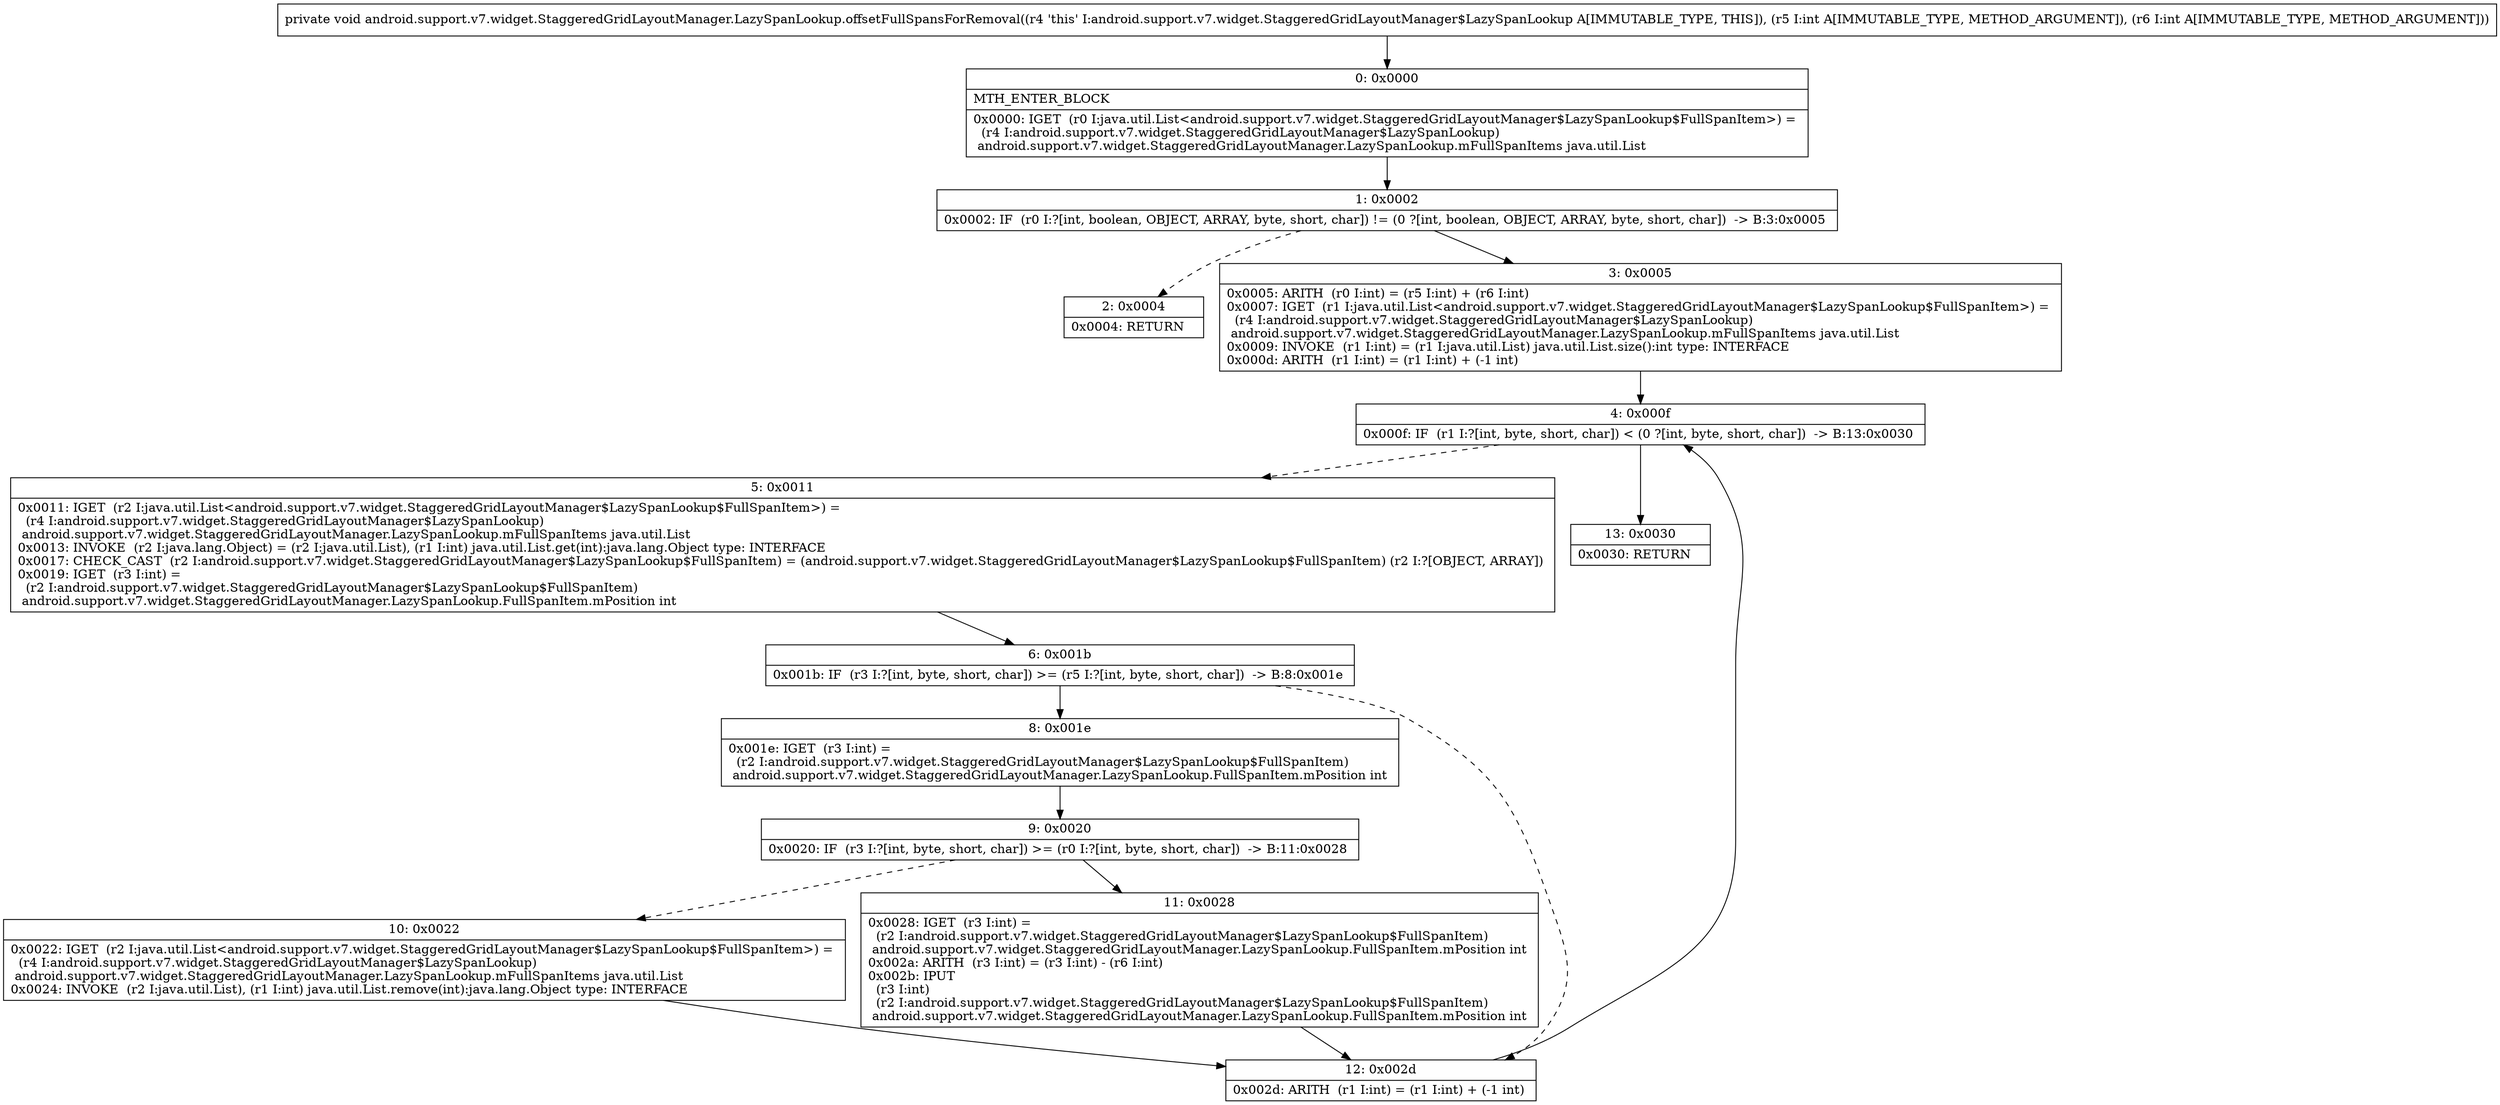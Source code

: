 digraph "CFG forandroid.support.v7.widget.StaggeredGridLayoutManager.LazySpanLookup.offsetFullSpansForRemoval(II)V" {
Node_0 [shape=record,label="{0\:\ 0x0000|MTH_ENTER_BLOCK\l|0x0000: IGET  (r0 I:java.util.List\<android.support.v7.widget.StaggeredGridLayoutManager$LazySpanLookup$FullSpanItem\>) = \l  (r4 I:android.support.v7.widget.StaggeredGridLayoutManager$LazySpanLookup)\l android.support.v7.widget.StaggeredGridLayoutManager.LazySpanLookup.mFullSpanItems java.util.List \l}"];
Node_1 [shape=record,label="{1\:\ 0x0002|0x0002: IF  (r0 I:?[int, boolean, OBJECT, ARRAY, byte, short, char]) != (0 ?[int, boolean, OBJECT, ARRAY, byte, short, char])  \-\> B:3:0x0005 \l}"];
Node_2 [shape=record,label="{2\:\ 0x0004|0x0004: RETURN   \l}"];
Node_3 [shape=record,label="{3\:\ 0x0005|0x0005: ARITH  (r0 I:int) = (r5 I:int) + (r6 I:int) \l0x0007: IGET  (r1 I:java.util.List\<android.support.v7.widget.StaggeredGridLayoutManager$LazySpanLookup$FullSpanItem\>) = \l  (r4 I:android.support.v7.widget.StaggeredGridLayoutManager$LazySpanLookup)\l android.support.v7.widget.StaggeredGridLayoutManager.LazySpanLookup.mFullSpanItems java.util.List \l0x0009: INVOKE  (r1 I:int) = (r1 I:java.util.List) java.util.List.size():int type: INTERFACE \l0x000d: ARITH  (r1 I:int) = (r1 I:int) + (\-1 int) \l}"];
Node_4 [shape=record,label="{4\:\ 0x000f|0x000f: IF  (r1 I:?[int, byte, short, char]) \< (0 ?[int, byte, short, char])  \-\> B:13:0x0030 \l}"];
Node_5 [shape=record,label="{5\:\ 0x0011|0x0011: IGET  (r2 I:java.util.List\<android.support.v7.widget.StaggeredGridLayoutManager$LazySpanLookup$FullSpanItem\>) = \l  (r4 I:android.support.v7.widget.StaggeredGridLayoutManager$LazySpanLookup)\l android.support.v7.widget.StaggeredGridLayoutManager.LazySpanLookup.mFullSpanItems java.util.List \l0x0013: INVOKE  (r2 I:java.lang.Object) = (r2 I:java.util.List), (r1 I:int) java.util.List.get(int):java.lang.Object type: INTERFACE \l0x0017: CHECK_CAST  (r2 I:android.support.v7.widget.StaggeredGridLayoutManager$LazySpanLookup$FullSpanItem) = (android.support.v7.widget.StaggeredGridLayoutManager$LazySpanLookup$FullSpanItem) (r2 I:?[OBJECT, ARRAY]) \l0x0019: IGET  (r3 I:int) = \l  (r2 I:android.support.v7.widget.StaggeredGridLayoutManager$LazySpanLookup$FullSpanItem)\l android.support.v7.widget.StaggeredGridLayoutManager.LazySpanLookup.FullSpanItem.mPosition int \l}"];
Node_6 [shape=record,label="{6\:\ 0x001b|0x001b: IF  (r3 I:?[int, byte, short, char]) \>= (r5 I:?[int, byte, short, char])  \-\> B:8:0x001e \l}"];
Node_8 [shape=record,label="{8\:\ 0x001e|0x001e: IGET  (r3 I:int) = \l  (r2 I:android.support.v7.widget.StaggeredGridLayoutManager$LazySpanLookup$FullSpanItem)\l android.support.v7.widget.StaggeredGridLayoutManager.LazySpanLookup.FullSpanItem.mPosition int \l}"];
Node_9 [shape=record,label="{9\:\ 0x0020|0x0020: IF  (r3 I:?[int, byte, short, char]) \>= (r0 I:?[int, byte, short, char])  \-\> B:11:0x0028 \l}"];
Node_10 [shape=record,label="{10\:\ 0x0022|0x0022: IGET  (r2 I:java.util.List\<android.support.v7.widget.StaggeredGridLayoutManager$LazySpanLookup$FullSpanItem\>) = \l  (r4 I:android.support.v7.widget.StaggeredGridLayoutManager$LazySpanLookup)\l android.support.v7.widget.StaggeredGridLayoutManager.LazySpanLookup.mFullSpanItems java.util.List \l0x0024: INVOKE  (r2 I:java.util.List), (r1 I:int) java.util.List.remove(int):java.lang.Object type: INTERFACE \l}"];
Node_11 [shape=record,label="{11\:\ 0x0028|0x0028: IGET  (r3 I:int) = \l  (r2 I:android.support.v7.widget.StaggeredGridLayoutManager$LazySpanLookup$FullSpanItem)\l android.support.v7.widget.StaggeredGridLayoutManager.LazySpanLookup.FullSpanItem.mPosition int \l0x002a: ARITH  (r3 I:int) = (r3 I:int) \- (r6 I:int) \l0x002b: IPUT  \l  (r3 I:int)\l  (r2 I:android.support.v7.widget.StaggeredGridLayoutManager$LazySpanLookup$FullSpanItem)\l android.support.v7.widget.StaggeredGridLayoutManager.LazySpanLookup.FullSpanItem.mPosition int \l}"];
Node_12 [shape=record,label="{12\:\ 0x002d|0x002d: ARITH  (r1 I:int) = (r1 I:int) + (\-1 int) \l}"];
Node_13 [shape=record,label="{13\:\ 0x0030|0x0030: RETURN   \l}"];
MethodNode[shape=record,label="{private void android.support.v7.widget.StaggeredGridLayoutManager.LazySpanLookup.offsetFullSpansForRemoval((r4 'this' I:android.support.v7.widget.StaggeredGridLayoutManager$LazySpanLookup A[IMMUTABLE_TYPE, THIS]), (r5 I:int A[IMMUTABLE_TYPE, METHOD_ARGUMENT]), (r6 I:int A[IMMUTABLE_TYPE, METHOD_ARGUMENT])) }"];
MethodNode -> Node_0;
Node_0 -> Node_1;
Node_1 -> Node_2[style=dashed];
Node_1 -> Node_3;
Node_3 -> Node_4;
Node_4 -> Node_5[style=dashed];
Node_4 -> Node_13;
Node_5 -> Node_6;
Node_6 -> Node_8;
Node_6 -> Node_12[style=dashed];
Node_8 -> Node_9;
Node_9 -> Node_10[style=dashed];
Node_9 -> Node_11;
Node_10 -> Node_12;
Node_11 -> Node_12;
Node_12 -> Node_4;
}

